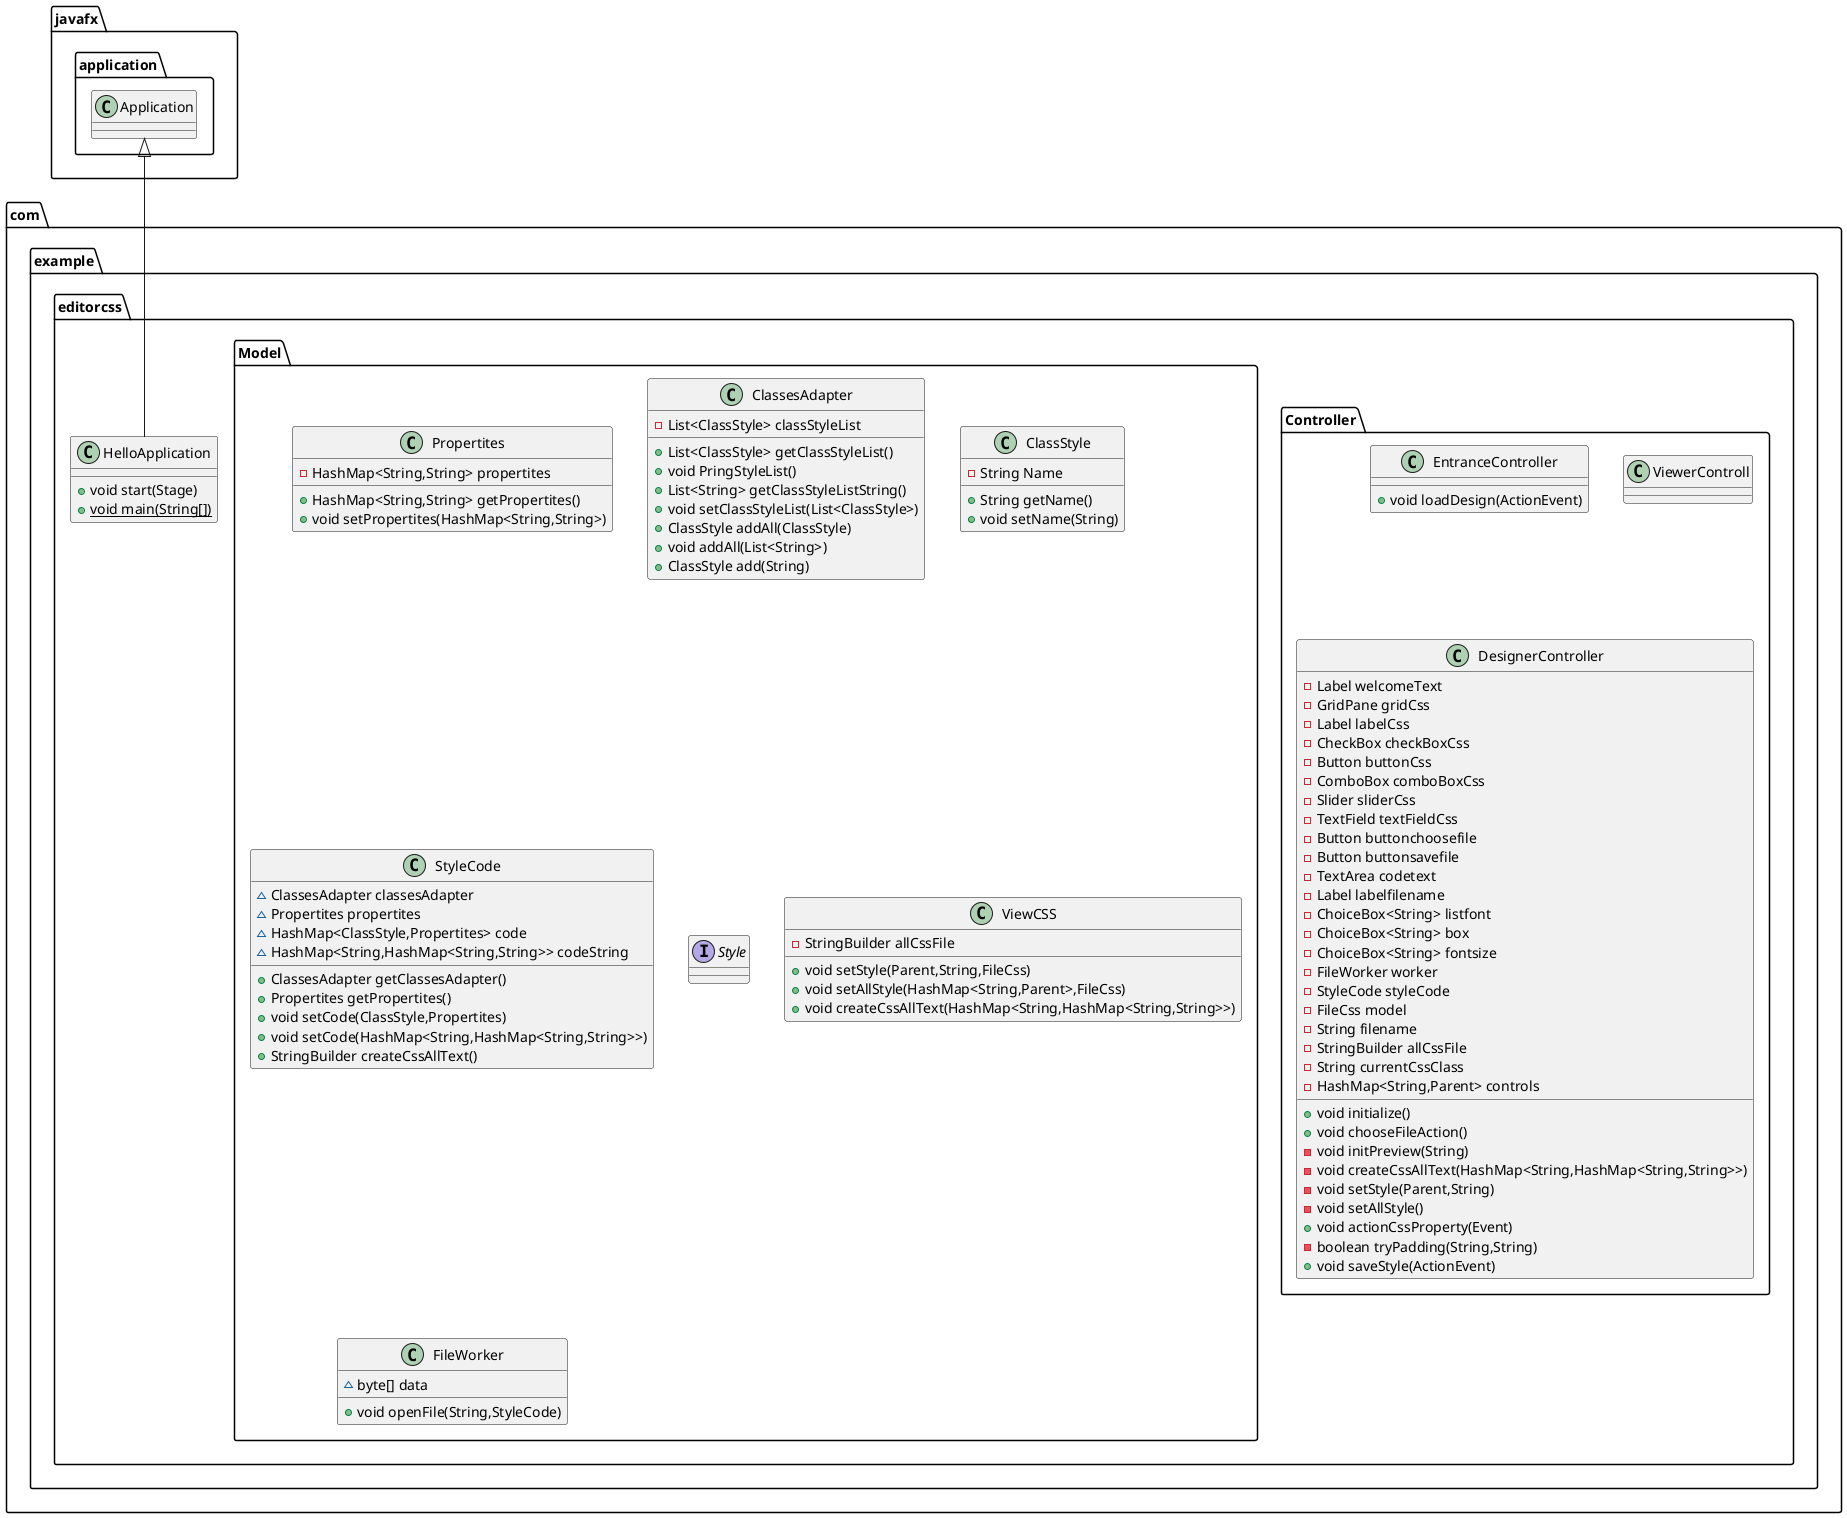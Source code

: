 @startuml
class com.example.editorcss.Controller.EntranceController {
+ void loadDesign(ActionEvent)
}
class com.example.editorcss.Model.Propertites {
- HashMap<String,String> propertites
+ HashMap<String,String> getPropertites()
+ void setPropertites(HashMap<String,String>)
}
class com.example.editorcss.Model.ClassesAdapter {
- List<ClassStyle> classStyleList
+ List<ClassStyle> getClassStyleList()
+ void PringStyleList()
+ List<String> getClassStyleListString()
+ void setClassStyleList(List<ClassStyle>)
+ ClassStyle addAll(ClassStyle)
+ void addAll(List<String>)
+ ClassStyle add(String)
}
class com.example.editorcss.Model.ClassStyle {
- String Name
+ String getName()
+ void setName(String)
}
class com.example.editorcss.Controller.ViewerControll {
}
class com.example.editorcss.Model.StyleCode {
~ ClassesAdapter classesAdapter
~ Propertites propertites
~ HashMap<ClassStyle,Propertites> code
~ HashMap<String,HashMap<String,String>> codeString
+ ClassesAdapter getClassesAdapter()
+ Propertites getPropertites()
+ void setCode(ClassStyle,Propertites)
+ void setCode(HashMap<String,HashMap<String,String>>)
+ StringBuilder createCssAllText()
}
interface com.example.editorcss.Model.Style {
}
class com.example.editorcss.Controller.DesignerController {
- Label welcomeText
- GridPane gridCss
- Label labelCss
- CheckBox checkBoxCss
- Button buttonCss
- ComboBox comboBoxCss
- Slider sliderCss
- TextField textFieldCss
- Button buttonchoosefile
- Button buttonsavefile
- TextArea codetext
- Label labelfilename
- ChoiceBox<String> listfont
- ChoiceBox<String> box
- ChoiceBox<String> fontsize
- FileWorker worker
- StyleCode styleCode
- FileCss model
- String filename
- StringBuilder allCssFile
- String currentCssClass
- HashMap<String,Parent> controls
+ void initialize()
+ void chooseFileAction()
- void initPreview(String)
- void createCssAllText(HashMap<String,HashMap<String,String>>)
- void setStyle(Parent,String)
- void setAllStyle()
+ void actionCssProperty(Event)
- boolean tryPadding(String,String)
+ void saveStyle(ActionEvent)
}
class com.example.editorcss.Model.ViewCSS {
- StringBuilder allCssFile
+ void setStyle(Parent,String,FileCss)
+ void setAllStyle(HashMap<String,Parent>,FileCss)
+ void createCssAllText(HashMap<String,HashMap<String,String>>)
}
class com.example.editorcss.HelloApplication {
+ void start(Stage)
+ {static} void main(String[])
}
class com.example.editorcss.Model.FileWorker {
~ byte[] data
+ void openFile(String,StyleCode)
}


javafx.application.Application <|-- com.example.editorcss.HelloApplication
@enduml